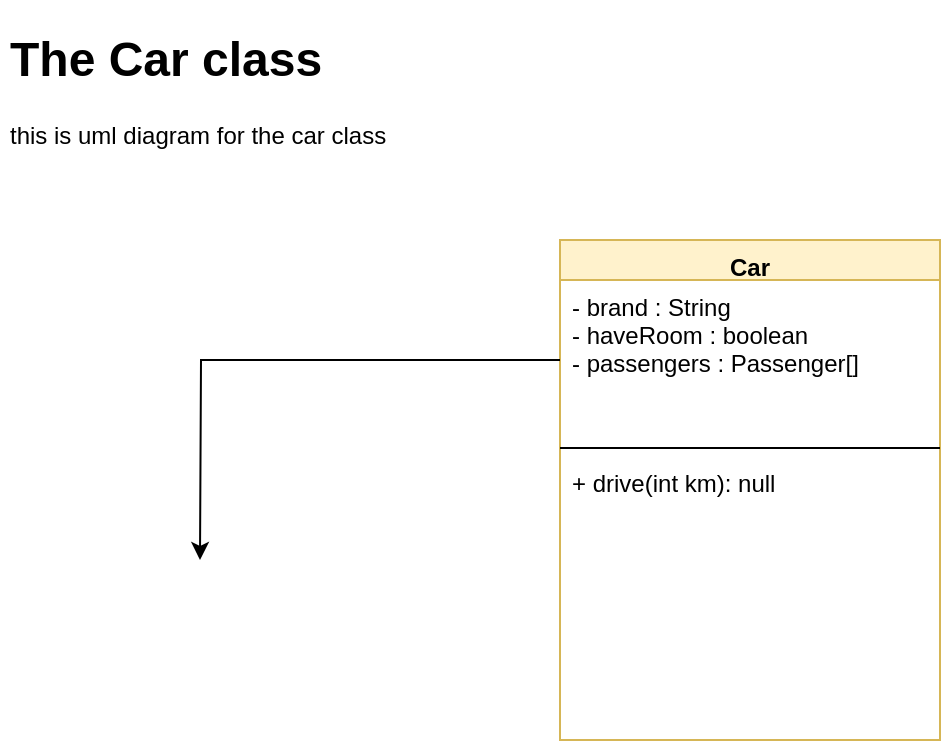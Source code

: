 <mxfile version="17.1.3" type="github">
  <diagram id="wADPNdt3x68Xob2XU3dB" name="Page-1">
    <mxGraphModel dx="1261" dy="787" grid="1" gridSize="10" guides="1" tooltips="1" connect="1" arrows="1" fold="1" page="1" pageScale="1" pageWidth="1100" pageHeight="850" math="0" shadow="0">
      <root>
        <mxCell id="0" />
        <mxCell id="1" parent="0" />
        <mxCell id="w5pbfpKHmbMryurDb-vz-1" value="&lt;h1&gt;The Car class&lt;/h1&gt;&lt;p&gt;this is uml diagram for the car class&amp;nbsp;&lt;/p&gt;" style="text;html=1;strokeColor=none;fillColor=none;spacing=5;spacingTop=-20;whiteSpace=wrap;overflow=hidden;rounded=0;" vertex="1" parent="1">
          <mxGeometry x="90" y="40" width="220" height="150" as="geometry" />
        </mxCell>
        <mxCell id="w5pbfpKHmbMryurDb-vz-9" value="Car" style="swimlane;fontStyle=1;align=center;verticalAlign=top;childLayout=stackLayout;horizontal=1;startSize=20;horizontalStack=0;resizeParent=1;resizeParentMax=0;resizeLast=0;collapsible=1;marginBottom=0;fillColor=#fff2cc;strokeColor=#d6b656;" vertex="1" parent="1">
          <mxGeometry x="370" y="150" width="190" height="250" as="geometry" />
        </mxCell>
        <mxCell id="w5pbfpKHmbMryurDb-vz-10" value="- brand : String&#xa;- haveRoom : boolean &#xa;- passengers : Passenger[]" style="text;strokeColor=none;fillColor=none;align=left;verticalAlign=top;spacingLeft=4;spacingRight=4;overflow=hidden;rotatable=0;points=[[0,0.5],[1,0.5]];portConstraint=eastwest;" vertex="1" parent="w5pbfpKHmbMryurDb-vz-9">
          <mxGeometry y="20" width="190" height="80" as="geometry" />
        </mxCell>
        <mxCell id="w5pbfpKHmbMryurDb-vz-11" value="" style="line;strokeWidth=1;fillColor=none;align=left;verticalAlign=middle;spacingTop=-1;spacingLeft=3;spacingRight=3;rotatable=0;labelPosition=right;points=[];portConstraint=eastwest;" vertex="1" parent="w5pbfpKHmbMryurDb-vz-9">
          <mxGeometry y="100" width="190" height="8" as="geometry" />
        </mxCell>
        <mxCell id="w5pbfpKHmbMryurDb-vz-12" value="+ drive(int km): null" style="text;align=left;verticalAlign=top;spacingLeft=4;spacingRight=4;overflow=hidden;rotatable=0;points=[[0,0.5],[1,0.5]];portConstraint=eastwest;" vertex="1" parent="w5pbfpKHmbMryurDb-vz-9">
          <mxGeometry y="108" width="190" height="142" as="geometry" />
        </mxCell>
        <mxCell id="w5pbfpKHmbMryurDb-vz-13" style="edgeStyle=orthogonalEdgeStyle;rounded=0;orthogonalLoop=1;jettySize=auto;html=1;" edge="1" parent="1" source="w5pbfpKHmbMryurDb-vz-10">
          <mxGeometry relative="1" as="geometry">
            <mxPoint x="190" y="310" as="targetPoint" />
          </mxGeometry>
        </mxCell>
      </root>
    </mxGraphModel>
  </diagram>
</mxfile>

